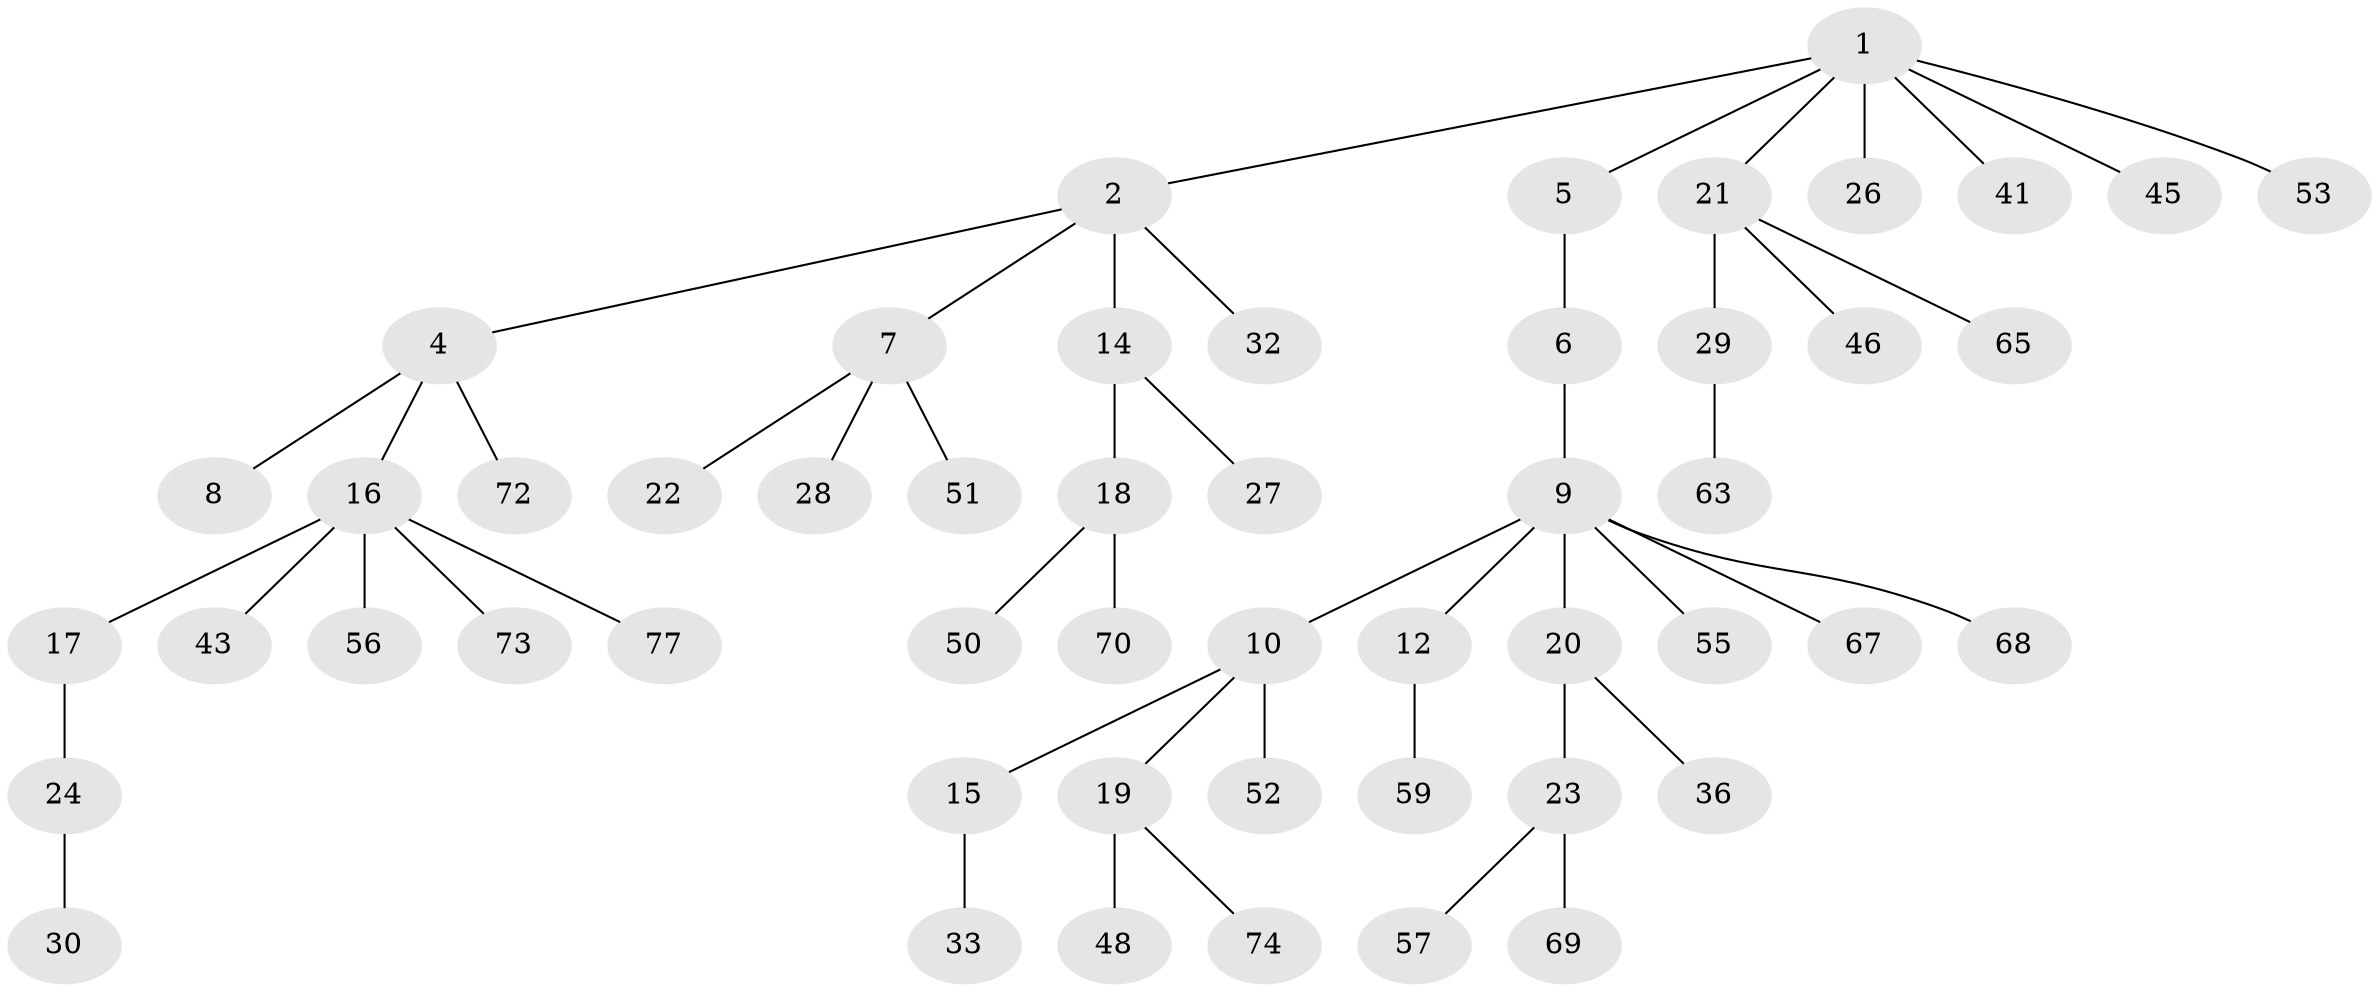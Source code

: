 // original degree distribution, {6: 0.025974025974025976, 5: 0.012987012987012988, 2: 0.19480519480519481, 4: 0.07792207792207792, 3: 0.14285714285714285, 7: 0.012987012987012988, 1: 0.5324675324675324}
// Generated by graph-tools (version 1.1) at 2025/42/03/06/25 10:42:06]
// undirected, 52 vertices, 51 edges
graph export_dot {
graph [start="1"]
  node [color=gray90,style=filled];
  1 [super="+13"];
  2 [super="+3"];
  4 [super="+44"];
  5 [super="+47"];
  6 [super="+58"];
  7 [super="+11"];
  8 [super="+38"];
  9 [super="+54"];
  10 [super="+31"];
  12 [super="+34"];
  14;
  15 [super="+60"];
  16 [super="+42"];
  17 [super="+62"];
  18 [super="+75"];
  19 [super="+49"];
  20 [super="+40"];
  21 [super="+25"];
  22 [super="+39"];
  23 [super="+37"];
  24 [super="+64"];
  26;
  27;
  28;
  29 [super="+35"];
  30 [super="+61"];
  32;
  33;
  36;
  41;
  43 [super="+66"];
  45;
  46;
  48;
  50;
  51;
  52;
  53;
  55;
  56 [super="+76"];
  57;
  59;
  63;
  65 [super="+71"];
  67;
  68;
  69;
  70;
  72;
  73;
  74;
  77;
  1 -- 2;
  1 -- 5;
  1 -- 21;
  1 -- 41;
  1 -- 45;
  1 -- 26;
  1 -- 53;
  2 -- 4;
  2 -- 7;
  2 -- 14;
  2 -- 32;
  4 -- 8;
  4 -- 16;
  4 -- 72;
  5 -- 6;
  6 -- 9;
  7 -- 22;
  7 -- 51;
  7 -- 28;
  9 -- 10;
  9 -- 12;
  9 -- 20;
  9 -- 55;
  9 -- 67;
  9 -- 68;
  10 -- 15;
  10 -- 19;
  10 -- 52;
  12 -- 59;
  14 -- 18;
  14 -- 27;
  15 -- 33;
  16 -- 17;
  16 -- 43;
  16 -- 56;
  16 -- 73;
  16 -- 77;
  17 -- 24;
  18 -- 50;
  18 -- 70;
  19 -- 48;
  19 -- 74;
  20 -- 23;
  20 -- 36;
  21 -- 29;
  21 -- 46;
  21 -- 65;
  23 -- 69;
  23 -- 57;
  24 -- 30;
  29 -- 63;
}
